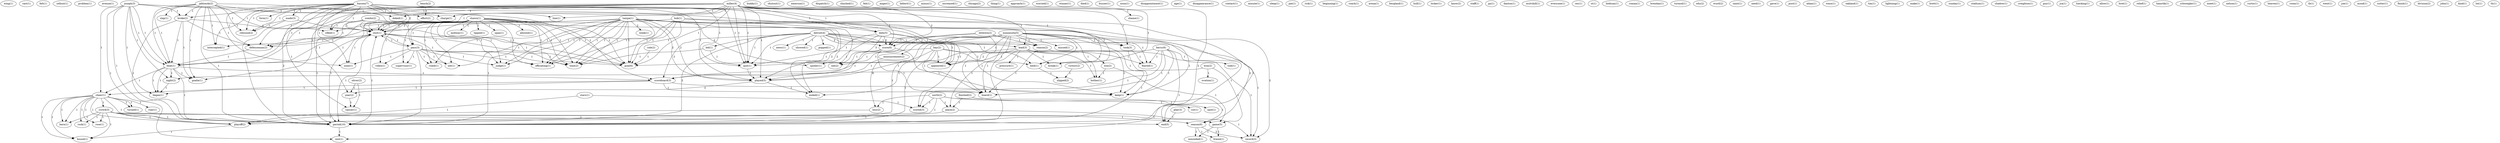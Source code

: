 digraph G {
  wing [ label="wing(1)" ];
  cast [ label="cast(1)" ];
  felt [ label="felt(1)" ];
  sellout [ label="sellout(1)" ];
  problem [ label="problem(1)" ];
  avenue [ label="avenue(1)" ];
  shot [ label="shot(2)" ];
  pass [ label="pass(3)" ];
  intercepted [ label="intercepted(1)" ];
  zone [ label="zone(1)" ];
  net [ label="net(1)" ];
  period [ label="period(10)" ];
  defenseman [ label="defenseman(2)" ];
  time [ label="time(2)" ];
  buddy [ label="buddy(1)" ];
  jablonski [ label="jablonski(2)" ];
  slap [ label="slap(1)" ];
  rebound [ label="rebound(2)" ];
  deked [ label="deked(1)" ];
  beat [ label="beat(1)" ];
  broke [ label="broke(2)" ];
  goalie [ label="goalie(1)" ];
  rifled [ label="rifled(1)" ];
  beat [ label="beat(1)" ];
  shutout [ label="shutout(1)" ];
  shawn [ label="shawn(1)" ];
  allowed [ label="allowed(1)" ];
  midway [ label="midway(1)" ];
  tipped [ label="tipped(1)" ];
  supervisor [ label="supervisor(1)" ];
  video [ label="video(1)" ];
  span [ label="span(1)" ];
  ruled [ label="ruled(1)" ];
  judge [ label="judge(1)" ];
  officiating [ label="officiating(1)" ];
  goal [ label="goal(6)" ];
  shot [ label="shot(1)" ];
  letdown [ label="letdown(2)" ];
  scoreboard [ label="scoreboard(3)" ];
  score [ label="score(6)" ];
  reason [ label="reason(2)" ];
  board [ label="board(1)" ];
  keep [ label="keep(1)" ];
  finished [ label="finished(2)" ];
  season [ label="season(6)" ];
  place [ label="place(2)" ];
  emerson [ label="emerson(1)" ];
  dispatch [ label="dispatch(1)" ];
  clinched [ label="clinched(1)" ];
  feb [ label="feb(1)" ];
  anger [ label="anger(1)" ];
  hebert [ label="hebert(1)" ];
  minus [ label="minus(1)" ];
  increased [ label="increased(1)" ];
  cheer [ label="cheer(1)" ];
  crowd [ label="crowd(3)" ];
  rock [ label="rock(1)" ];
  rose [ label="rose(1)" ];
  roar [ label="roar(1)" ];
  playoff [ label="playoff(2)" ];
  bound [ label="bound(1)" ];
  barn [ label="barn(1)" ];
  turned [ label="turned(1)" ];
  chicago [ label="chicago(2)" ];
  thing [ label="thing(1)" ];
  approach [ label="approach(1)" ];
  bench [ label="bench(2)" ];
  effort [ label="effort(2)" ];
  end [ label="end(5)" ];
  game [ label="game(5)" ];
  worried [ label="worried(1)" ];
  winner [ label="winner(1)" ];
  died [ label="died(1)" ];
  buzzer [ label="buzzer(1)" ];
  noon [ label="noon(1)" ];
  miller [ label="miller(4)" ];
  quit [ label="quit(2)" ];
  lead [ label="lead(3)" ];
  charge [ label="charge(1)" ];
  didn [ label="didn(5)" ];
  took [ label="took(3)" ];
  line [ label="line(1)" ];
  played [ label="played(5)" ];
  break [ label="break(1)" ];
  quit [ label="quit(1)" ];
  shame [ label="shame(1)" ];
  disappointment [ label="disappointment(1)" ];
  age [ label="age(1)" ];
  detroit [ label="detroit(4)" ];
  news [ label="news(1)" ];
  showed [ label="showed(1)" ];
  appeared [ label="appeared(1)" ];
  held [ label="held(1)" ];
  popped [ label="popped(1)" ];
  led [ label="led(1)" ];
  disappearance [ label="disappearance(1)" ];
  bassen [ label="bassen(7)" ];
  form [ label="form(1)" ];
  made [ label="made(3)" ];
  year [ label="year(2)" ];
  cancer [ label="cancer(1)" ];
  joseph [ label="joseph(3)" ];
  cheer [ label="cheer(1)" ];
  rest [ label="rest(1)" ];
  night [ label="night(2)" ];
  scored [ label="scored(3)" ];
  began [ label="began(1)" ];
  contact [ label="contact(1)" ];
  minute [ label="minute(1)" ];
  sleep [ label="sleep(1)" ];
  pat [ label="pat(1)" ];
  rick [ label="rick(1)" ];
  pressure [ label="pressure(1)" ];
  win [ label="win(2)" ];
  bother [ label="bother(1)" ];
  feared [ label="feared(1)" ];
  north [ label="north(2)" ];
  cut [ label="cut(1)" ];
  spot [ label="spot(1)" ];
  loss [ label="loss(2)" ];
  beginning [ label="beginning(1)" ];
  coach [ label="coach(1)" ];
  arena [ label="arena(1)" ];
  bergland [ label="bergland(1)" ];
  hull [ label="hull(1)" ];
  locker [ label="locker(1)" ];
  know [ label="know(2)" ];
  zombo [ label="zombo(2)" ];
  staff [ label="staff(1)" ];
  tampa [ label="tampa(3)" ];
  week [ label="week(1)" ];
  spoiler [ label="spoiler(1)" ];
  record [ label="record(3)" ];
  ended [ label="ended(1)" ];
  go [ label="go(1)" ];
  friend [ label="friend(1)" ];
  reminded [ label="reminded(1)" ];
  danton [ label="danton(1)" ];
  mulvihill [ label="mulvihill(1)" ];
  everyone [ label="everyone(1)" ];
  bay [ label="bay(2)" ];
  cec [ label="cec(1)" ];
  st [ label="st(1)" ];
  see [ label="see(2)" ];
  hedican [ label="hedican(1)" ];
  roman [ label="roman(1)" ];
  minnesota [ label="minnesota(5)" ];
  announcement [ label="announcement(2)" ];
  missed [ label="missed(1)" ];
  brendan [ label="brendan(1)" ];
  turmoil [ label="turmoil(1)" ];
  edu [ label="edu(2)" ];
  play [ label="play(3)" ];
  wustl [ label="wustl(2)" ];
  shawn [ label="shawn(1)" ];
  saint [ label="saint(1)" ];
  need [ label="need(1)" ];
  bob [ label="bob(1)" ];
  gave [ label="gave(1)" ];
  post [ label="post(1)" ];
  adam [ label="adam(1)" ];
  wasn [ label="wasn(1)" ];
  oakland [ label="oakland(1)" ];
  tim [ label="tim(1)" ];
  lightning [ label="lightning(1)" ];
  oliver [ label="oliver(2)" ];
  victory [ label="victory(2)" ];
  slipped [ label="slipped(2)" ];
  make [ label="make(1)" ];
  brett [ label="brett(1)" ];
  won [ label="won(2)" ];
  ovation [ label="ovation(1)" ];
  sunday [ label="sunday(1)" ];
  stadium [ label="stadium(1)" ];
  shadow [ label="shadow(1)" ];
  creighton [ label="creighton(1)" ];
  guy [ label="guy(1)" ];
  stars [ label="stars(1)" ];
  jca [ label="jca(1)" ];
  luecking [ label="luecking(1)" ];
  allow [ label="allow(1)" ];
  bret [ label="bret(1)" ];
  relief [ label="relief(1)" ];
  hamrlik [ label="hamrlik(1)" ];
  schweigler [ label="schweigler(1)" ];
  meet [ label="meet(1)" ];
  tampa [ label="tampa(1)" ];
  berry [ label="berry(6)" ];
  told [ label="told(1)" ];
  nelson [ label="nelson(1)" ];
  curtis [ label="curtis(1)" ];
  heaven [ label="heaven(1)" ];
  room [ label="room(1)" ];
  tb [ label="tb(1)" ];
  went [ label="went(1)" ];
  joe [ label="joe(1)" ];
  mood [ label="mood(1)" ];
  sutter [ label="sutter(1)" ];
  cole [ label="cole(2)" ];
  finish [ label="finish(1)" ];
  division [ label="division(2)" ];
  jca [ label="jca(1)" ];
  john [ label="john(1)" ];
  kind [ label="kind(1)" ];
  lot [ label="lot(1)" ];
  th [ label="th(1)" ];
  shot -> pass [ label="1" ];
  shot -> intercepted [ label="1" ];
  shot -> zone [ label="1" ];
  shot -> net [ label="1" ];
  shot -> period [ label="1" ];
  shot -> defenseman [ label="1" ];
  shot -> time [ label="1" ];
  jablonski -> slap [ label="1" ];
  jablonski -> pass [ label="1" ];
  jablonski -> intercepted [ label="1" ];
  jablonski -> zone [ label="1" ];
  jablonski -> rebound [ label="1" ];
  jablonski -> deked [ label="1" ];
  jablonski -> beat [ label="1" ];
  jablonski -> broke [ label="1" ];
  jablonski -> goalie [ label="1" ];
  jablonski -> period [ label="1" ];
  jablonski -> rifled [ label="1" ];
  jablonski -> beat [ label="1" ];
  shawn -> allowed [ label="1" ];
  shawn -> midway [ label="1" ];
  shawn -> pass [ label="1" ];
  shawn -> tipped [ label="1" ];
  shawn -> supervisor [ label="1" ];
  shawn -> video [ label="1" ];
  shawn -> span [ label="1" ];
  shawn -> ruled [ label="1" ];
  shawn -> net [ label="1" ];
  shawn -> judge [ label="1" ];
  shawn -> period [ label="1" ];
  shawn -> officiating [ label="1" ];
  shawn -> time [ label="1" ];
  shawn -> goal [ label="1" ];
  shawn -> shot [ label="1" ];
  letdown -> scoreboard [ label="1" ];
  letdown -> score [ label="1" ];
  letdown -> reason [ label="1" ];
  letdown -> board [ label="1" ];
  letdown -> keep [ label="1" ];
  finished -> season [ label="1" ];
  finished -> place [ label="1" ];
  cheer -> crowd [ label="1" ];
  cheer -> rock [ label="1" ];
  cheer -> rose [ label="1" ];
  cheer -> roar [ label="1" ];
  cheer -> playoff [ label="1" ];
  cheer -> bound [ label="1" ];
  cheer -> barn [ label="1" ];
  cheer -> turned [ label="1" ];
  bench -> effort [ label="1" ];
  crowd -> rock [ label="1" ];
  crowd -> season [ label="1" ];
  crowd -> rose [ label="1" ];
  crowd -> end [ label="1" ];
  crowd -> period [ label="1" ];
  crowd -> game [ label="1" ];
  crowd -> playoff [ label="1" ];
  crowd -> bound [ label="1" ];
  crowd -> barn [ label="1" ];
  miller -> quit [ label="1" ];
  miller -> lead [ label="1" ];
  miller -> charge [ label="1" ];
  miller -> rebound [ label="1" ];
  miller -> deked [ label="1" ];
  miller -> beat [ label="1" ];
  miller -> didn [ label="1" ];
  miller -> broke [ label="1" ];
  miller -> took [ label="1" ];
  miller -> goalie [ label="1" ];
  miller -> period [ label="2" ];
  miller -> defenseman [ label="1" ];
  miller -> line [ label="1" ];
  miller -> score [ label="2" ];
  miller -> played [ label="1" ];
  miller -> break [ label="1" ];
  miller -> quit [ label="1" ];
  miller -> beat [ label="1" ];
  miller -> goal [ label="1" ];
  miller -> shot [ label="1" ];
  miller -> shame [ label="1" ];
  detroit -> quit [ label="1" ];
  detroit -> lead [ label="1" ];
  detroit -> news [ label="1" ];
  detroit -> showed [ label="1" ];
  detroit -> appeared [ label="1" ];
  detroit -> scoreboard [ label="2" ];
  detroit -> period [ label="2" ];
  detroit -> held [ label="1" ];
  detroit -> popped [ label="1" ];
  detroit -> score [ label="2" ];
  detroit -> reason [ label="1" ];
  detroit -> board [ label="1" ];
  detroit -> led [ label="1" ];
  detroit -> quit [ label="1" ];
  detroit -> keep [ label="1" ];
  pass -> zone [ label="1" ];
  pass -> supervisor [ label="1" ];
  pass -> video [ label="1" ];
  pass -> ruled [ label="1" ];
  pass -> net [ label="1" ];
  pass -> judge [ label="1" ];
  pass -> period [ label="1" ];
  pass -> officiating [ label="1" ];
  pass -> time [ label="1" ];
  pass -> goal [ label="1" ];
  pass -> shot [ label="1" ];
  bassen -> intercepted [ label="1" ];
  bassen -> zone [ label="1" ];
  bassen -> quit [ label="1" ];
  bassen -> form [ label="1" ];
  bassen -> made [ label="1" ];
  bassen -> charge [ label="1" ];
  bassen -> rebound [ label="1" ];
  bassen -> didn [ label="1" ];
  bassen -> took [ label="1" ];
  bassen -> period [ label="2" ];
  bassen -> defenseman [ label="1" ];
  bassen -> rifled [ label="1" ];
  bassen -> line [ label="1" ];
  bassen -> score [ label="1" ];
  bassen -> played [ label="1" ];
  bassen -> effort [ label="1" ];
  bassen -> year [ label="1" ];
  bassen -> cancer [ label="1" ];
  bassen -> quit [ label="1" ];
  bassen -> shot [ label="2" ];
  joseph -> beat [ label="1" ];
  joseph -> broke [ label="1" ];
  joseph -> scoreboard [ label="1" ];
  joseph -> period [ label="1" ];
  joseph -> cheer [ label="1" ];
  joseph -> rest [ label="1" ];
  joseph -> night [ label="1" ];
  joseph -> scored [ label="1" ];
  joseph -> beat [ label="1" ];
  joseph -> began [ label="1" ];
  quit -> played [ label="1" ];
  lead -> pressure [ label="1" ];
  lead -> win [ label="1" ];
  lead -> bother [ label="1" ];
  lead -> appeared [ label="1" ];
  lead -> period [ label="1" ];
  lead -> feared [ label="1" ];
  lead -> break [ label="1" ];
  lead -> goal [ label="1" ];
  north -> cut [ label="1" ];
  north -> spot [ label="1" ];
  north -> place [ label="1" ];
  north -> loss [ label="1" ];
  north -> playoff [ label="1" ];
  north -> scored [ label="1" ];
  made -> rebound [ label="1" ];
  made -> period [ label="1" ];
  made -> shot [ label="1" ];
  zombo -> defenseman [ label="1" ];
  zombo -> rifled [ label="1" ];
  zombo -> break [ label="1" ];
  zombo -> goal [ label="1" ];
  zombo -> shot [ label="1" ];
  tampa -> season [ label="2" ];
  tampa -> ruled [ label="1" ];
  tampa -> week [ label="2" ];
  tampa -> net [ label="1" ];
  tampa -> appeared [ label="1" ];
  tampa -> judge [ label="1" ];
  tampa -> period [ label="1" ];
  tampa -> held [ label="1" ];
  tampa -> defenseman [ label="1" ];
  tampa -> rifled [ label="1" ];
  tampa -> spoiler [ label="2" ];
  tampa -> record [ label="2" ];
  tampa -> played [ label="2" ];
  tampa -> officiating [ label="1" ];
  tampa -> ended [ label="2" ];
  tampa -> time [ label="1" ];
  tampa -> goal [ label="1" ];
  tampa -> shot [ label="2" ];
  season -> record [ label="2" ];
  season -> friend [ label="1" ];
  season -> reminded [ label="1" ];
  bay -> appeared [ label="1" ];
  bay -> period [ label="1" ];
  bay -> held [ label="1" ];
  bay -> spoiler [ label="1" ];
  bay -> record [ label="1" ];
  bay -> played [ label="1" ];
  bay -> ended [ label="1" ];
  beat -> scoreboard [ label="1" ];
  beat -> goalie [ label="1" ];
  beat -> period [ label="1" ];
  beat -> cheer [ label="1" ];
  beat -> night [ label="1" ];
  beat -> began [ label="1" ];
  beat -> shot [ label="1" ];
  didn -> end [ label="1" ];
  didn -> score [ label="2" ];
  didn -> reason [ label="1" ];
  didn -> played [ label="1" ];
  didn -> quit [ label="1" ];
  didn -> see [ label="3" ];
  win -> bother [ label="1" ];
  win -> game [ label="1" ];
  minnesota -> bother [ label="1" ];
  minnesota -> appeared [ label="1" ];
  minnesota -> scoreboard [ label="1" ];
  minnesota -> took [ label="1" ];
  minnesota -> place [ label="1" ];
  minnesota -> period [ label="1" ];
  minnesota -> held [ label="1" ];
  minnesota -> loss [ label="1" ];
  minnesota -> record [ label="1" ];
  minnesota -> announcement [ label="1" ];
  minnesota -> score [ label="1" ];
  minnesota -> reason [ label="1" ];
  minnesota -> missed [ label="1" ];
  minnesota -> feared [ label="1" ];
  minnesota -> board [ label="1" ];
  minnesota -> keep [ label="1" ];
  play -> end [ label="1" ];
  shawn -> judge [ label="1" ];
  shawn -> period [ label="1" ];
  shawn -> officiating [ label="1" ];
  shawn -> time [ label="1" ];
  shawn -> goal [ label="1" ];
  shawn -> shot [ label="1" ];
  broke -> goalie [ label="1" ];
  broke -> period [ label="1" ];
  broke -> defenseman [ label="1" ];
  broke -> beat [ label="1" ];
  broke -> shot [ label="1" ];
  bob -> judge [ label="1" ];
  bob -> end [ label="1" ];
  bob -> officiating [ label="1" ];
  bob -> time [ label="1" ];
  bob -> see [ label="1" ];
  bob -> goal [ label="1" ];
  bob -> shot [ label="1" ];
  scoreboard -> cheer [ label="1" ];
  scoreboard -> board [ label="1" ];
  scoreboard -> began [ label="1" ];
  scoreboard -> keep [ label="1" ];
  took -> period [ label="1" ];
  took -> feared [ label="1" ];
  oliver -> year [ label="1" ];
  oliver -> cancer [ label="1" ];
  place -> record [ label="1" ];
  place -> playoff [ label="1" ];
  victory -> slipped [ label="1" ];
  period -> rest [ label="1" ];
  period -> shot [ label="1" ];
  won -> game [ label="1" ];
  won -> night [ label="1" ];
  won -> ovation [ label="1" ];
  held -> slipped [ label="1" ];
  loss -> playoff [ label="1" ];
  defenseman -> beat [ label="1" ];
  stars -> playoff [ label="1" ];
  stars -> scored [ label="1" ];
  cheer -> playoff [ label="1" ];
  cheer -> bound [ label="1" ];
  cheer -> barn [ label="1" ];
  cheer -> turned [ label="1" ];
  announcement -> played [ label="1" ];
  game -> friend [ label="1" ];
  game -> reminded [ label="1" ];
  score -> played [ label="1" ];
  score -> board [ label="1" ];
  score -> quit [ label="1" ];
  score -> keep [ label="1" ];
  reason -> board [ label="1" ];
  reason -> keep [ label="1" ];
  tampa -> played [ label="2" ];
  tampa -> officiating [ label="1" ];
  tampa -> ended [ label="2" ];
  tampa -> time [ label="1" ];
  tampa -> goal [ label="1" ];
  tampa -> shot [ label="2" ];
  berry -> feared [ label="1" ];
  berry -> rest [ label="1" ];
  berry -> board [ label="1" ];
  berry -> scored [ label="1" ];
  berry -> told [ label="1" ];
  berry -> see [ label="2" ];
  berry -> keep [ label="1" ];
  played -> ended [ label="1" ];
  played -> year [ label="2" ];
  playoff -> bound [ label="1" ];
  night -> began [ label="1" ];
  year -> cancer [ label="1" ];
  led -> quit [ label="1" ];
  led -> time [ label="1" ];
  cole -> goal [ label="1" ];
  beat -> began [ label="1" ];
  beat -> shot [ label="1" ];
  goal -> shot [ label="1" ];
}
